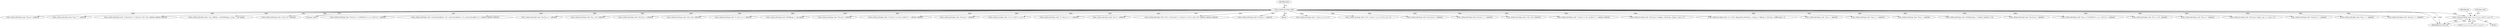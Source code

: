 digraph "0_radare2_bbb4af56003c1afdad67af0c4339267ca38b1017@pointer" {
"1000839" [label="(Call,r_strbuf_set (&op->esil, \"1,a,<<,C,|,a,=,$c7,C,=,a,a,=\"))"];
"1000313" [label="(Call,r_strbuf_init (&op->esil))"];
"1000630" [label="(Call,r_strbuf_setf (&op->esil, \"%s,a,|=\", addrbuf))"];
"1000716" [label="(Call,r_strbuf_setf (&op->esil, \"%s,a,^=\", addrbuf))"];
"1000809" [label="(Call,r_strbuf_setf (&op->esil, \"1,%s,[1],&,C,=,1,%s,[1],>>,%s,=[1]\", addrbuf, addrbuf, addrbuf))"];
"1000839" [label="(Call,r_strbuf_set (&op->esil, \"1,a,<<,C,|,a,=,$c7,C,=,a,a,=\"))"];
"1001259" [label="(Call,r_strbuf_setf (&op->esil, \"1,pc,-,0xff,sp,+,=[2],0x%04x,pc,=,2,sp,-=\", op->jump))"];
"1001552" [label="(Call,r_strbuf_setf (&op->esil, \"a,%s,=[1]\", addrbuf))"];
"1000314" [label="(Call,&op->esil)"];
"1001729" [label="(MethodReturn,static int)"];
"1000540" [label="(Call,r_strbuf_setf (&op->esil, \"%s,[1],a,+=,C,NUM,$c7,C,=,a,+=,$c7,C,|=\", addrbuf))"];
"1000498" [label="(Call,r_strbuf_setf (&op->esil, \"a,%s,[1],&,0x80,&,!,!,N,=,a,%s,[1],&,0x40,&,!,!,V,=,a,%s,[1],&,0xff,&,!,Z,=\",addrbuf, addrbuf, addrbuf))"];
"1001031" [label="(Call,r_strbuf_setf (&op->esil, \"%s,[1],a,==\", addrbuf))"];
"1000950" [label="(Call,r_strbuf_setf (&op->esil, \"%s,--=[1]\", addrbuf))"];
"1001442" [label="(Call,r_strbuf_setf (&op->esil, \"%s,[1],a,=\", addrbuf))"];
"1001596" [label="(Call,r_strbuf_setf (&op->esil, \"y,%s,=[1]\", addrbuf))"];
"1000581" [label="(Call,r_strbuf_setf (&op->esil, \"C,!,%s,+,a,-=\", addrbuf))"];
"1001293" [label="(Call,r_strbuf_setf (&op->esil, \"0x%04x,pc,=\", op->jump))"];
"1000673" [label="(Call,r_strbuf_setf (&op->esil, \"%s,a,&=\", addrbuf))"];
"1000853" [label="(Call,r_strbuf_setf (&op->esil, \"1,%s,[1],<<,C,|,%s,=[1],$c7,C,=\", addrbuf, addrbuf))"];
"1001524" [label="(Call,r_strbuf_setf (&op->esil, \"%s,[1],y,=\", addrbuf))"];
"1000752" [label="(Call,r_strbuf_set (&op->esil, \"1,a,<<=,$c7,C,=,a,a,=\"))"];
"1000589" [label="(Call,r_strbuf_setf (&op->esil, \"C,!,%s,[1],+,a,-=\", addrbuf))"];
"1001475" [label="(Call,r_strbuf_setf (&op->esil, \"%s,x,=\", addrbuf))"];
"1000896" [label="(Call,r_strbuf_setf (&op->esil, \"C,N,=,1,%s,[1],&,C,=,1,%s,[1],>>,7,N,<<,|,%s,=[1]\", addrbuf, addrbuf, addrbuf))"];
"1001483" [label="(Call,r_strbuf_setf (&op->esil, \"%s,[1],x,=\", addrbuf))"];
"1000269" [label="(Block,)"];
"1000838" [label="(Block,)"];
"1000795" [label="(Call,r_strbuf_set (&op->esil, \"1,a,&,C,=,1,a,>>=\"))"];
"1000313" [label="(Call,r_strbuf_init (&op->esil))"];
"1000882" [label="(Call,r_strbuf_set (&op->esil, \"C,N,=,1,a,&,C,=,1,a,>>,7,N,<<,|,a,=\"))"];
"1000681" [label="(Call,r_strbuf_setf (&op->esil, \"%s,[1],a,&=\", addrbuf))"];
"1000844" [label="(Literal,\"1,a,<<,C,|,a,=,$c7,C,=,a,a,=\")"];
"1000724" [label="(Call,r_strbuf_setf (&op->esil, \"%s,[1],a,^=\", addrbuf))"];
"1001574" [label="(Call,r_strbuf_setf (&op->esil, \"x,%s,=[1]\", addrbuf))"];
"1000766" [label="(Call,r_strbuf_setf (&op->esil, \"1,%s,[1],<<,%s,=[1],$c7,C,=\", addrbuf, addrbuf))"];
"1000840" [label="(Call,&op->esil)"];
"1001391" [label="(Call,r_strbuf_set (&op->esil, \"0x101,sp,+,[1],flags,=,0x102,sp,+,[2],pc,=,3,sp,+=\"))"];
"1000320" [label="(Identifier,data)"];
"1000455" [label="(Call,r_strbuf_set (&op->esil, \",1,I,=,0,D,=,flags,0x10,|,0x100,sp,+,=[1],pc,1,+,0xfe,sp,+,=[2],3,sp,-=,0xfffe,[2],pc,=\"))"];
"1001434" [label="(Call,r_strbuf_setf (&op->esil, \"%s,a,=\", addrbuf))"];
"1001023" [label="(Call,r_strbuf_setf (&op->esil, \"%s,a,==\", addrbuf))"];
"1001516" [label="(Call,r_strbuf_setf (&op->esil, \"%s,y,=\", addrbuf))"];
"1001314" [label="(Call,r_strbuf_setf (&op->esil, \"0x%04x,[2],pc,=\", data[1] | data[2] << 8))"];
"1000638" [label="(Call,r_strbuf_setf (&op->esil, \"%s,[1],a,|=\", addrbuf))"];
"1000532" [label="(Call,r_strbuf_setf (&op->esil, \"%s,a,+=,C,NUM,$c7,C,=,a,+=,$c7,C,|=\", addrbuf))"];
"1000924" [label="(Call,r_strbuf_setf (&op->esil, \"%s,++=[1]\", addrbuf))"];
"1001113" [label="(Call,r_strbuf_setf (&op->esil, \"%s,y,==\", addrbuf))"];
"1001357" [label="(Call,r_strbuf_set (&op->esil, \"0x101,sp,+,[2],pc,=,pc,++=,2,sp,+=\"))"];
"1001121" [label="(Call,r_strbuf_setf (&op->esil, \"%s,[1],y,==\", addrbuf))"];
"1001068" [label="(Call,r_strbuf_setf (&op->esil, \"%s,x,==\", addrbuf))"];
"1000862" [label="(Identifier,op)"];
"1001076" [label="(Call,r_strbuf_setf (&op->esil, \"%s,[1],x,==\", addrbuf))"];
"1000839" -> "1000838"  [label="AST: "];
"1000839" -> "1000844"  [label="CFG: "];
"1000840" -> "1000839"  [label="AST: "];
"1000844" -> "1000839"  [label="AST: "];
"1000862" -> "1000839"  [label="CFG: "];
"1000839" -> "1001729"  [label="DDG: "];
"1000839" -> "1001729"  [label="DDG: "];
"1000313" -> "1000839"  [label="DDG: "];
"1000313" -> "1000269"  [label="AST: "];
"1000313" -> "1000314"  [label="CFG: "];
"1000314" -> "1000313"  [label="AST: "];
"1000320" -> "1000313"  [label="CFG: "];
"1000313" -> "1001729"  [label="DDG: "];
"1000313" -> "1001729"  [label="DDG: "];
"1000313" -> "1000455"  [label="DDG: "];
"1000313" -> "1000498"  [label="DDG: "];
"1000313" -> "1000532"  [label="DDG: "];
"1000313" -> "1000540"  [label="DDG: "];
"1000313" -> "1000581"  [label="DDG: "];
"1000313" -> "1000589"  [label="DDG: "];
"1000313" -> "1000630"  [label="DDG: "];
"1000313" -> "1000638"  [label="DDG: "];
"1000313" -> "1000673"  [label="DDG: "];
"1000313" -> "1000681"  [label="DDG: "];
"1000313" -> "1000716"  [label="DDG: "];
"1000313" -> "1000724"  [label="DDG: "];
"1000313" -> "1000752"  [label="DDG: "];
"1000313" -> "1000766"  [label="DDG: "];
"1000313" -> "1000795"  [label="DDG: "];
"1000313" -> "1000809"  [label="DDG: "];
"1000313" -> "1000853"  [label="DDG: "];
"1000313" -> "1000882"  [label="DDG: "];
"1000313" -> "1000896"  [label="DDG: "];
"1000313" -> "1000924"  [label="DDG: "];
"1000313" -> "1000950"  [label="DDG: "];
"1000313" -> "1001023"  [label="DDG: "];
"1000313" -> "1001031"  [label="DDG: "];
"1000313" -> "1001068"  [label="DDG: "];
"1000313" -> "1001076"  [label="DDG: "];
"1000313" -> "1001113"  [label="DDG: "];
"1000313" -> "1001121"  [label="DDG: "];
"1000313" -> "1001259"  [label="DDG: "];
"1000313" -> "1001293"  [label="DDG: "];
"1000313" -> "1001314"  [label="DDG: "];
"1000313" -> "1001357"  [label="DDG: "];
"1000313" -> "1001391"  [label="DDG: "];
"1000313" -> "1001434"  [label="DDG: "];
"1000313" -> "1001442"  [label="DDG: "];
"1000313" -> "1001475"  [label="DDG: "];
"1000313" -> "1001483"  [label="DDG: "];
"1000313" -> "1001516"  [label="DDG: "];
"1000313" -> "1001524"  [label="DDG: "];
"1000313" -> "1001552"  [label="DDG: "];
"1000313" -> "1001574"  [label="DDG: "];
"1000313" -> "1001596"  [label="DDG: "];
}
